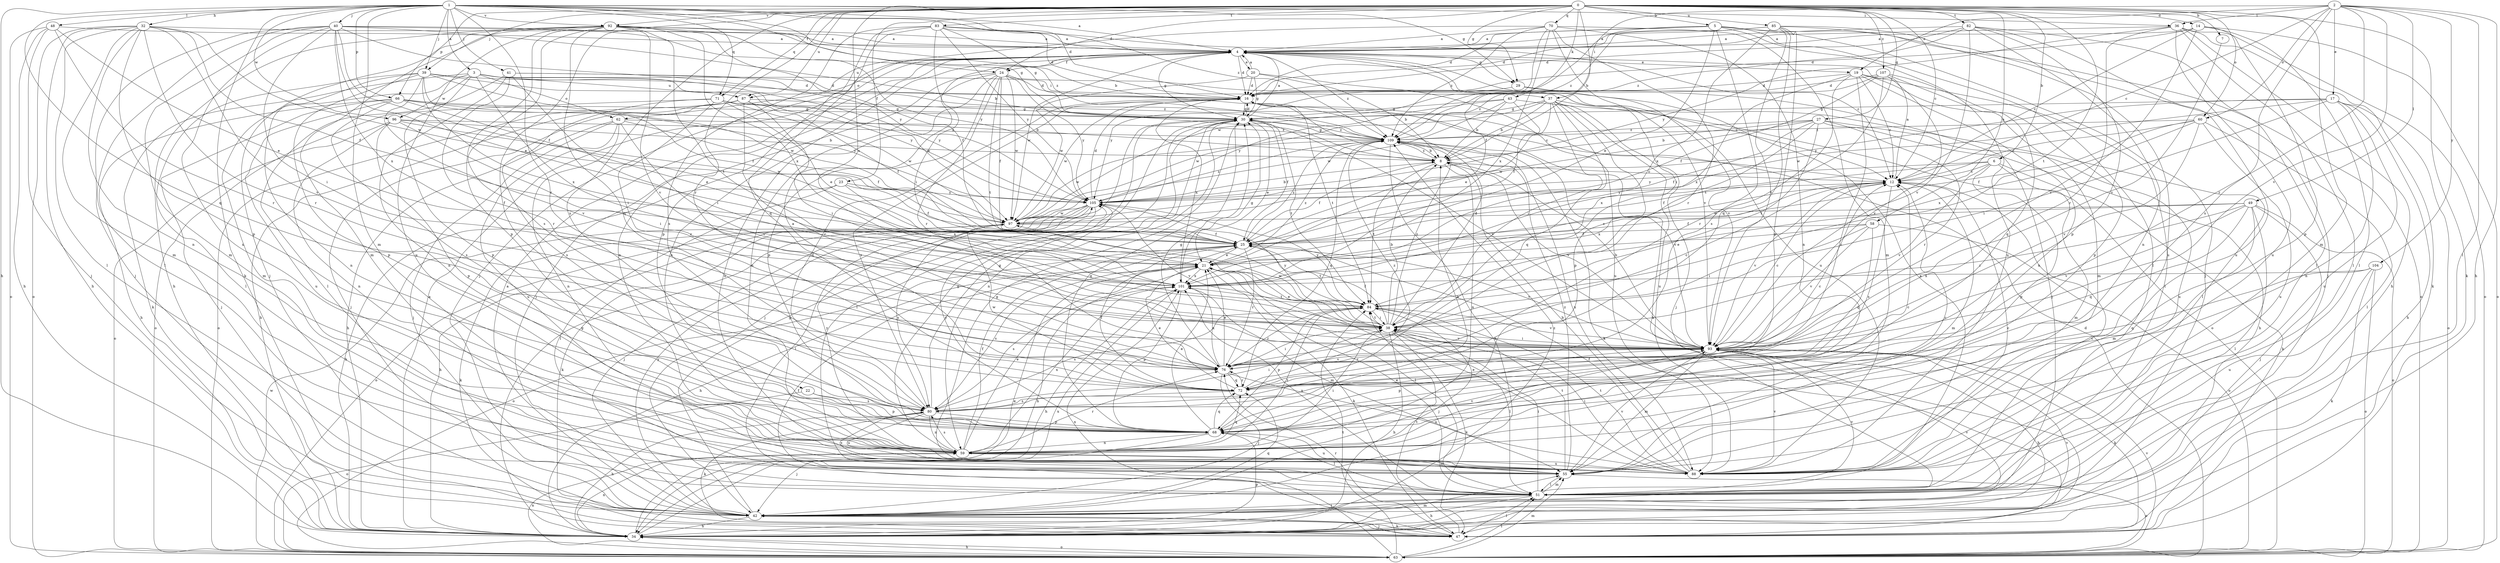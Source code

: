 strict digraph  {
0;
1;
2;
3;
4;
5;
6;
7;
8;
12;
14;
16;
17;
19;
20;
21;
22;
23;
24;
25;
27;
29;
30;
32;
34;
36;
37;
38;
39;
40;
41;
42;
43;
47;
48;
49;
51;
55;
58;
59;
60;
62;
63;
66;
68;
70;
71;
72;
76;
80;
82;
83;
84;
85;
87;
88;
92;
93;
96;
97;
101;
104;
105;
107;
109;
0 -> 5  [label=b];
0 -> 6  [label=b];
0 -> 7  [label=b];
0 -> 8  [label=b];
0 -> 12  [label=c];
0 -> 14  [label=d];
0 -> 22  [label=f];
0 -> 23  [label=f];
0 -> 24  [label=f];
0 -> 27  [label=g];
0 -> 29  [label=g];
0 -> 39  [label=j];
0 -> 43  [label=k];
0 -> 47  [label=k];
0 -> 55  [label=m];
0 -> 58  [label=n];
0 -> 60  [label=o];
0 -> 66  [label=p];
0 -> 70  [label=q];
0 -> 71  [label=q];
0 -> 76  [label=r];
0 -> 80  [label=s];
0 -> 82  [label=t];
0 -> 83  [label=t];
0 -> 84  [label=t];
0 -> 85  [label=u];
0 -> 87  [label=u];
0 -> 92  [label=v];
0 -> 101  [label=x];
0 -> 107  [label=z];
1 -> 3  [label=a];
1 -> 4  [label=a];
1 -> 8  [label=b];
1 -> 16  [label=d];
1 -> 24  [label=f];
1 -> 29  [label=g];
1 -> 32  [label=h];
1 -> 34  [label=h];
1 -> 36  [label=i];
1 -> 39  [label=j];
1 -> 40  [label=j];
1 -> 41  [label=j];
1 -> 47  [label=k];
1 -> 48  [label=l];
1 -> 55  [label=m];
1 -> 66  [label=p];
1 -> 71  [label=q];
1 -> 72  [label=q];
1 -> 76  [label=r];
1 -> 92  [label=v];
1 -> 96  [label=w];
1 -> 109  [label=z];
2 -> 12  [label=c];
2 -> 17  [label=e];
2 -> 19  [label=e];
2 -> 34  [label=h];
2 -> 36  [label=i];
2 -> 37  [label=i];
2 -> 49  [label=l];
2 -> 51  [label=l];
2 -> 60  [label=o];
2 -> 76  [label=r];
2 -> 80  [label=s];
2 -> 93  [label=v];
2 -> 104  [label=y];
3 -> 37  [label=i];
3 -> 38  [label=i];
3 -> 47  [label=k];
3 -> 55  [label=m];
3 -> 62  [label=o];
3 -> 68  [label=p];
3 -> 87  [label=u];
3 -> 96  [label=w];
3 -> 97  [label=w];
3 -> 105  [label=y];
4 -> 16  [label=d];
4 -> 19  [label=e];
4 -> 20  [label=e];
4 -> 24  [label=f];
4 -> 29  [label=g];
4 -> 30  [label=g];
4 -> 59  [label=n];
4 -> 62  [label=o];
4 -> 87  [label=u];
4 -> 88  [label=u];
4 -> 93  [label=v];
4 -> 97  [label=w];
4 -> 109  [label=z];
5 -> 4  [label=a];
5 -> 16  [label=d];
5 -> 21  [label=e];
5 -> 25  [label=f];
5 -> 42  [label=j];
5 -> 51  [label=l];
5 -> 63  [label=o];
5 -> 80  [label=s];
5 -> 88  [label=u];
6 -> 12  [label=c];
6 -> 25  [label=f];
6 -> 47  [label=k];
6 -> 55  [label=m];
6 -> 68  [label=p];
6 -> 93  [label=v];
6 -> 105  [label=y];
7 -> 93  [label=v];
8 -> 12  [label=c];
8 -> 25  [label=f];
8 -> 59  [label=n];
8 -> 84  [label=t];
8 -> 93  [label=v];
8 -> 109  [label=z];
12 -> 4  [label=a];
12 -> 55  [label=m];
12 -> 80  [label=s];
12 -> 93  [label=v];
12 -> 101  [label=x];
12 -> 105  [label=y];
14 -> 4  [label=a];
14 -> 12  [label=c];
14 -> 16  [label=d];
14 -> 51  [label=l];
14 -> 63  [label=o];
14 -> 68  [label=p];
14 -> 93  [label=v];
16 -> 30  [label=g];
16 -> 47  [label=k];
16 -> 80  [label=s];
16 -> 84  [label=t];
16 -> 97  [label=w];
16 -> 101  [label=x];
17 -> 30  [label=g];
17 -> 34  [label=h];
17 -> 38  [label=i];
17 -> 59  [label=n];
17 -> 63  [label=o];
17 -> 88  [label=u];
17 -> 97  [label=w];
17 -> 105  [label=y];
19 -> 12  [label=c];
19 -> 16  [label=d];
19 -> 51  [label=l];
19 -> 55  [label=m];
19 -> 59  [label=n];
19 -> 76  [label=r];
19 -> 80  [label=s];
19 -> 101  [label=x];
20 -> 4  [label=a];
20 -> 8  [label=b];
20 -> 16  [label=d];
20 -> 30  [label=g];
20 -> 88  [label=u];
20 -> 97  [label=w];
21 -> 12  [label=c];
21 -> 34  [label=h];
21 -> 47  [label=k];
21 -> 51  [label=l];
21 -> 80  [label=s];
21 -> 101  [label=x];
21 -> 109  [label=z];
22 -> 63  [label=o];
22 -> 68  [label=p];
22 -> 80  [label=s];
23 -> 25  [label=f];
23 -> 34  [label=h];
23 -> 51  [label=l];
23 -> 101  [label=x];
23 -> 105  [label=y];
24 -> 12  [label=c];
24 -> 16  [label=d];
24 -> 25  [label=f];
24 -> 42  [label=j];
24 -> 59  [label=n];
24 -> 68  [label=p];
24 -> 76  [label=r];
24 -> 84  [label=t];
24 -> 88  [label=u];
24 -> 97  [label=w];
24 -> 105  [label=y];
25 -> 21  [label=e];
25 -> 34  [label=h];
25 -> 63  [label=o];
25 -> 76  [label=r];
25 -> 84  [label=t];
25 -> 93  [label=v];
25 -> 109  [label=z];
27 -> 8  [label=b];
27 -> 25  [label=f];
27 -> 34  [label=h];
27 -> 76  [label=r];
27 -> 84  [label=t];
27 -> 88  [label=u];
27 -> 97  [label=w];
27 -> 101  [label=x];
27 -> 109  [label=z];
29 -> 42  [label=j];
29 -> 93  [label=v];
29 -> 105  [label=y];
30 -> 4  [label=a];
30 -> 16  [label=d];
30 -> 21  [label=e];
30 -> 25  [label=f];
30 -> 42  [label=j];
30 -> 51  [label=l];
30 -> 59  [label=n];
30 -> 84  [label=t];
30 -> 93  [label=v];
30 -> 109  [label=z];
32 -> 4  [label=a];
32 -> 25  [label=f];
32 -> 34  [label=h];
32 -> 51  [label=l];
32 -> 55  [label=m];
32 -> 59  [label=n];
32 -> 63  [label=o];
32 -> 68  [label=p];
32 -> 76  [label=r];
32 -> 93  [label=v];
32 -> 97  [label=w];
34 -> 4  [label=a];
34 -> 21  [label=e];
34 -> 30  [label=g];
34 -> 55  [label=m];
34 -> 59  [label=n];
34 -> 63  [label=o];
34 -> 68  [label=p];
34 -> 93  [label=v];
34 -> 101  [label=x];
36 -> 4  [label=a];
36 -> 34  [label=h];
36 -> 47  [label=k];
36 -> 51  [label=l];
36 -> 63  [label=o];
36 -> 76  [label=r];
36 -> 88  [label=u];
36 -> 105  [label=y];
37 -> 8  [label=b];
37 -> 21  [label=e];
37 -> 30  [label=g];
37 -> 38  [label=i];
37 -> 42  [label=j];
37 -> 63  [label=o];
37 -> 68  [label=p];
37 -> 72  [label=q];
37 -> 88  [label=u];
37 -> 97  [label=w];
38 -> 8  [label=b];
38 -> 12  [label=c];
38 -> 16  [label=d];
38 -> 21  [label=e];
38 -> 25  [label=f];
38 -> 34  [label=h];
38 -> 47  [label=k];
38 -> 51  [label=l];
38 -> 84  [label=t];
38 -> 93  [label=v];
38 -> 97  [label=w];
38 -> 105  [label=y];
38 -> 109  [label=z];
39 -> 16  [label=d];
39 -> 25  [label=f];
39 -> 51  [label=l];
39 -> 59  [label=n];
39 -> 68  [label=p];
39 -> 93  [label=v];
39 -> 97  [label=w];
39 -> 101  [label=x];
39 -> 105  [label=y];
40 -> 4  [label=a];
40 -> 8  [label=b];
40 -> 21  [label=e];
40 -> 25  [label=f];
40 -> 30  [label=g];
40 -> 38  [label=i];
40 -> 42  [label=j];
40 -> 51  [label=l];
40 -> 55  [label=m];
40 -> 59  [label=n];
40 -> 101  [label=x];
40 -> 105  [label=y];
41 -> 16  [label=d];
41 -> 38  [label=i];
41 -> 51  [label=l];
41 -> 59  [label=n];
41 -> 76  [label=r];
41 -> 109  [label=z];
42 -> 4  [label=a];
42 -> 30  [label=g];
42 -> 34  [label=h];
42 -> 47  [label=k];
42 -> 72  [label=q];
42 -> 93  [label=v];
42 -> 105  [label=y];
42 -> 109  [label=z];
43 -> 8  [label=b];
43 -> 25  [label=f];
43 -> 30  [label=g];
43 -> 51  [label=l];
43 -> 97  [label=w];
43 -> 105  [label=y];
47 -> 25  [label=f];
47 -> 42  [label=j];
47 -> 51  [label=l];
47 -> 76  [label=r];
47 -> 84  [label=t];
48 -> 4  [label=a];
48 -> 21  [label=e];
48 -> 34  [label=h];
48 -> 42  [label=j];
48 -> 63  [label=o];
48 -> 76  [label=r];
49 -> 25  [label=f];
49 -> 38  [label=i];
49 -> 42  [label=j];
49 -> 51  [label=l];
49 -> 55  [label=m];
49 -> 63  [label=o];
49 -> 72  [label=q];
49 -> 93  [label=v];
49 -> 97  [label=w];
51 -> 4  [label=a];
51 -> 12  [label=c];
51 -> 21  [label=e];
51 -> 34  [label=h];
51 -> 38  [label=i];
51 -> 42  [label=j];
51 -> 55  [label=m];
51 -> 93  [label=v];
51 -> 101  [label=x];
55 -> 51  [label=l];
55 -> 63  [label=o];
55 -> 80  [label=s];
55 -> 84  [label=t];
55 -> 93  [label=v];
55 -> 109  [label=z];
58 -> 21  [label=e];
58 -> 25  [label=f];
58 -> 38  [label=i];
58 -> 63  [label=o];
58 -> 72  [label=q];
58 -> 93  [label=v];
59 -> 4  [label=a];
59 -> 12  [label=c];
59 -> 21  [label=e];
59 -> 25  [label=f];
59 -> 30  [label=g];
59 -> 38  [label=i];
59 -> 55  [label=m];
59 -> 72  [label=q];
59 -> 76  [label=r];
59 -> 80  [label=s];
59 -> 84  [label=t];
59 -> 88  [label=u];
59 -> 93  [label=v];
59 -> 101  [label=x];
59 -> 105  [label=y];
60 -> 12  [label=c];
60 -> 25  [label=f];
60 -> 51  [label=l];
60 -> 88  [label=u];
60 -> 93  [label=v];
60 -> 101  [label=x];
60 -> 109  [label=z];
62 -> 25  [label=f];
62 -> 34  [label=h];
62 -> 42  [label=j];
62 -> 59  [label=n];
62 -> 88  [label=u];
62 -> 93  [label=v];
62 -> 109  [label=z];
63 -> 16  [label=d];
63 -> 34  [label=h];
63 -> 51  [label=l];
63 -> 55  [label=m];
63 -> 59  [label=n];
63 -> 84  [label=t];
63 -> 93  [label=v];
63 -> 97  [label=w];
63 -> 101  [label=x];
66 -> 8  [label=b];
66 -> 21  [label=e];
66 -> 30  [label=g];
66 -> 34  [label=h];
66 -> 42  [label=j];
66 -> 80  [label=s];
66 -> 88  [label=u];
66 -> 105  [label=y];
68 -> 8  [label=b];
68 -> 12  [label=c];
68 -> 21  [label=e];
68 -> 30  [label=g];
68 -> 42  [label=j];
68 -> 51  [label=l];
68 -> 59  [label=n];
68 -> 72  [label=q];
68 -> 88  [label=u];
68 -> 105  [label=y];
70 -> 4  [label=a];
70 -> 38  [label=i];
70 -> 42  [label=j];
70 -> 55  [label=m];
70 -> 59  [label=n];
70 -> 76  [label=r];
70 -> 97  [label=w];
70 -> 101  [label=x];
70 -> 109  [label=z];
71 -> 12  [label=c];
71 -> 21  [label=e];
71 -> 30  [label=g];
71 -> 63  [label=o];
71 -> 76  [label=r];
71 -> 80  [label=s];
71 -> 97  [label=w];
72 -> 4  [label=a];
72 -> 12  [label=c];
72 -> 21  [label=e];
72 -> 25  [label=f];
72 -> 76  [label=r];
72 -> 80  [label=s];
72 -> 97  [label=w];
72 -> 109  [label=z];
76 -> 21  [label=e];
76 -> 30  [label=g];
76 -> 38  [label=i];
76 -> 42  [label=j];
76 -> 72  [label=q];
76 -> 88  [label=u];
76 -> 93  [label=v];
76 -> 101  [label=x];
80 -> 16  [label=d];
80 -> 30  [label=g];
80 -> 34  [label=h];
80 -> 38  [label=i];
80 -> 47  [label=k];
80 -> 59  [label=n];
80 -> 68  [label=p];
80 -> 88  [label=u];
82 -> 4  [label=a];
82 -> 16  [label=d];
82 -> 51  [label=l];
82 -> 59  [label=n];
82 -> 68  [label=p];
82 -> 88  [label=u];
82 -> 93  [label=v];
82 -> 109  [label=z];
83 -> 4  [label=a];
83 -> 12  [label=c];
83 -> 16  [label=d];
83 -> 30  [label=g];
83 -> 38  [label=i];
83 -> 68  [label=p];
83 -> 72  [label=q];
83 -> 80  [label=s];
83 -> 105  [label=y];
84 -> 38  [label=i];
84 -> 42  [label=j];
84 -> 68  [label=p];
84 -> 76  [label=r];
84 -> 80  [label=s];
84 -> 93  [label=v];
84 -> 105  [label=y];
85 -> 4  [label=a];
85 -> 16  [label=d];
85 -> 42  [label=j];
85 -> 68  [label=p];
85 -> 72  [label=q];
85 -> 88  [label=u];
85 -> 93  [label=v];
85 -> 101  [label=x];
85 -> 109  [label=z];
87 -> 25  [label=f];
87 -> 30  [label=g];
87 -> 34  [label=h];
87 -> 38  [label=i];
87 -> 42  [label=j];
87 -> 63  [label=o];
87 -> 76  [label=r];
88 -> 8  [label=b];
88 -> 12  [label=c];
88 -> 21  [label=e];
88 -> 25  [label=f];
88 -> 30  [label=g];
88 -> 38  [label=i];
88 -> 84  [label=t];
88 -> 93  [label=v];
92 -> 4  [label=a];
92 -> 25  [label=f];
92 -> 34  [label=h];
92 -> 42  [label=j];
92 -> 55  [label=m];
92 -> 68  [label=p];
92 -> 72  [label=q];
92 -> 80  [label=s];
92 -> 84  [label=t];
92 -> 88  [label=u];
92 -> 93  [label=v];
92 -> 101  [label=x];
92 -> 105  [label=y];
92 -> 109  [label=z];
93 -> 8  [label=b];
93 -> 12  [label=c];
93 -> 34  [label=h];
93 -> 38  [label=i];
93 -> 47  [label=k];
93 -> 55  [label=m];
93 -> 68  [label=p];
93 -> 76  [label=r];
96 -> 8  [label=b];
96 -> 38  [label=i];
96 -> 59  [label=n];
96 -> 63  [label=o];
96 -> 68  [label=p];
96 -> 97  [label=w];
96 -> 109  [label=z];
97 -> 25  [label=f];
97 -> 47  [label=k];
97 -> 80  [label=s];
101 -> 30  [label=g];
101 -> 34  [label=h];
101 -> 55  [label=m];
101 -> 68  [label=p];
101 -> 80  [label=s];
101 -> 84  [label=t];
104 -> 47  [label=k];
104 -> 63  [label=o];
104 -> 72  [label=q];
104 -> 88  [label=u];
104 -> 101  [label=x];
105 -> 8  [label=b];
105 -> 16  [label=d];
105 -> 34  [label=h];
105 -> 42  [label=j];
105 -> 47  [label=k];
105 -> 51  [label=l];
105 -> 63  [label=o];
105 -> 93  [label=v];
105 -> 97  [label=w];
105 -> 109  [label=z];
107 -> 16  [label=d];
107 -> 25  [label=f];
107 -> 68  [label=p];
107 -> 72  [label=q];
107 -> 84  [label=t];
107 -> 93  [label=v];
107 -> 109  [label=z];
109 -> 8  [label=b];
109 -> 30  [label=g];
109 -> 34  [label=h];
109 -> 47  [label=k];
109 -> 72  [label=q];
109 -> 88  [label=u];
109 -> 93  [label=v];
109 -> 97  [label=w];
}
